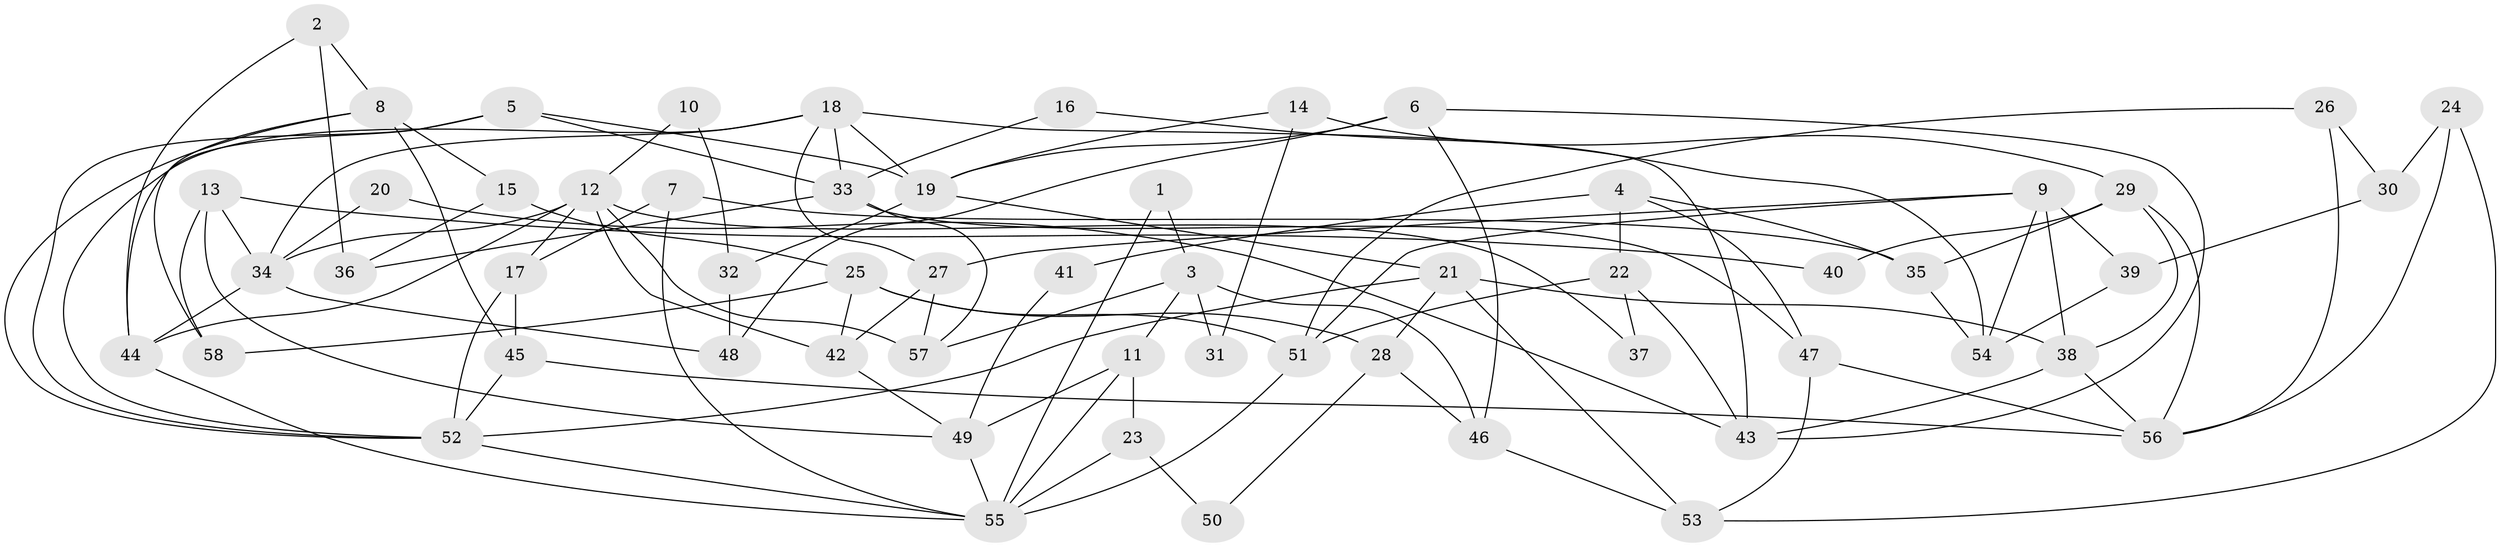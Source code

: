 // Generated by graph-tools (version 1.1) at 2025/15/03/09/25 04:15:11]
// undirected, 58 vertices, 116 edges
graph export_dot {
graph [start="1"]
  node [color=gray90,style=filled];
  1;
  2;
  3;
  4;
  5;
  6;
  7;
  8;
  9;
  10;
  11;
  12;
  13;
  14;
  15;
  16;
  17;
  18;
  19;
  20;
  21;
  22;
  23;
  24;
  25;
  26;
  27;
  28;
  29;
  30;
  31;
  32;
  33;
  34;
  35;
  36;
  37;
  38;
  39;
  40;
  41;
  42;
  43;
  44;
  45;
  46;
  47;
  48;
  49;
  50;
  51;
  52;
  53;
  54;
  55;
  56;
  57;
  58;
  1 -- 55;
  1 -- 3;
  2 -- 36;
  2 -- 44;
  2 -- 8;
  3 -- 57;
  3 -- 11;
  3 -- 31;
  3 -- 46;
  4 -- 35;
  4 -- 47;
  4 -- 22;
  4 -- 41;
  5 -- 44;
  5 -- 19;
  5 -- 33;
  5 -- 52;
  6 -- 46;
  6 -- 19;
  6 -- 43;
  6 -- 48;
  7 -- 55;
  7 -- 17;
  7 -- 35;
  8 -- 52;
  8 -- 15;
  8 -- 45;
  8 -- 58;
  9 -- 51;
  9 -- 38;
  9 -- 27;
  9 -- 39;
  9 -- 54;
  10 -- 32;
  10 -- 12;
  11 -- 49;
  11 -- 55;
  11 -- 23;
  12 -- 34;
  12 -- 17;
  12 -- 37;
  12 -- 42;
  12 -- 44;
  12 -- 57;
  13 -- 58;
  13 -- 49;
  13 -- 34;
  13 -- 40;
  14 -- 19;
  14 -- 29;
  14 -- 31;
  15 -- 25;
  15 -- 36;
  16 -- 33;
  16 -- 54;
  17 -- 52;
  17 -- 45;
  18 -- 43;
  18 -- 27;
  18 -- 19;
  18 -- 33;
  18 -- 34;
  18 -- 52;
  19 -- 21;
  19 -- 32;
  20 -- 43;
  20 -- 34;
  21 -- 38;
  21 -- 52;
  21 -- 28;
  21 -- 53;
  22 -- 51;
  22 -- 37;
  22 -- 43;
  23 -- 55;
  23 -- 50;
  24 -- 53;
  24 -- 56;
  24 -- 30;
  25 -- 42;
  25 -- 28;
  25 -- 51;
  25 -- 58;
  26 -- 51;
  26 -- 56;
  26 -- 30;
  27 -- 57;
  27 -- 42;
  28 -- 46;
  28 -- 50;
  29 -- 38;
  29 -- 35;
  29 -- 40;
  29 -- 56;
  30 -- 39;
  32 -- 48;
  33 -- 36;
  33 -- 47;
  33 -- 57;
  34 -- 44;
  34 -- 48;
  35 -- 54;
  38 -- 56;
  38 -- 43;
  39 -- 54;
  41 -- 49;
  42 -- 49;
  44 -- 55;
  45 -- 52;
  45 -- 56;
  46 -- 53;
  47 -- 56;
  47 -- 53;
  49 -- 55;
  51 -- 55;
  52 -- 55;
}
